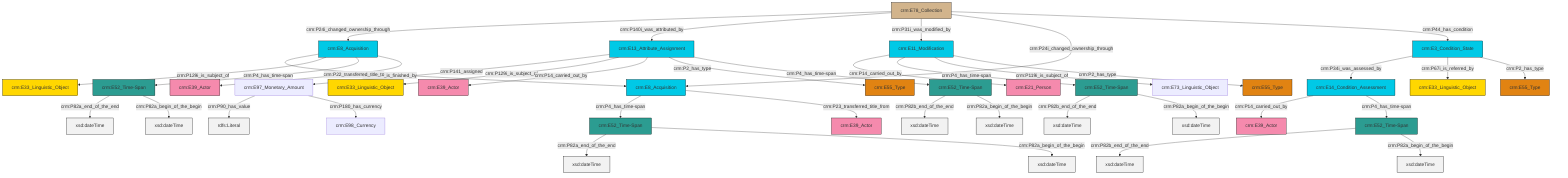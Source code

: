 graph TD
classDef Literal fill:#f2f2f2,stroke:#000000;
classDef CRM_Entity fill:#FFFFFF,stroke:#000000;
classDef Temporal_Entity fill:#00C9E6, stroke:#000000;
classDef Type fill:#E18312, stroke:#000000;
classDef Time-Span fill:#2C9C91, stroke:#000000;
classDef Appellation fill:#FFEB7F, stroke:#000000;
classDef Place fill:#008836, stroke:#000000;
classDef Persistent_Item fill:#B266B2, stroke:#000000;
classDef Conceptual_Object fill:#FFD700, stroke:#000000;
classDef Physical_Thing fill:#D2B48C, stroke:#000000;
classDef Actor fill:#f58aad, stroke:#000000;
classDef PC_Classes fill:#4ce600, stroke:#000000;
classDef Multi fill:#cccccc,stroke:#000000;

6["crm:E52_Time-Span"]:::Time-Span -->|crm:P82b_end_of_the_end| 7[xsd:dateTime]:::Literal
2["crm:E13_Attribute_Assignment"]:::Temporal_Entity -->|crm:P141_assigned| 8["crm:E97_Monetary_Amount"]:::Default
11["crm:E52_Time-Span"]:::Time-Span -->|crm:P82b_end_of_the_end| 12[xsd:dateTime]:::Literal
2["crm:E13_Attribute_Assignment"]:::Temporal_Entity -->|crm:P129i_is_subject_of| 13["crm:E33_Linguistic_Object"]:::Conceptual_Object
14["crm:E52_Time-Span"]:::Time-Span -->|crm:P82a_end_of_the_end| 15[xsd:dateTime]:::Literal
8["crm:E97_Monetary_Amount"]:::Default -->|crm:P90_has_value| 16[rdfs:Literal]:::Literal
18["crm:E11_Modification"]:::Temporal_Entity -->|crm:P14_carried_out_by| 19["crm:E21_Person"]:::Actor
0["crm:E14_Condition_Assessment"]:::Temporal_Entity -->|crm:P14_carried_out_by| 27["crm:E39_Actor"]:::Actor
31["crm:E8_Acquisition"]:::Temporal_Entity -->|crm:P115i_is_finished_by| 28["crm:E8_Acquisition"]:::Temporal_Entity
8["crm:E97_Monetary_Amount"]:::Default -->|crm:P180_has_currency| 4["crm:E98_Currency"]:::Default
34["crm:E3_Condition_State"]:::Temporal_Entity -->|crm:P34i_was_assessed_by| 0["crm:E14_Condition_Assessment"]:::Temporal_Entity
18["crm:E11_Modification"]:::Temporal_Entity -->|crm:P4_has_time-span| 6["crm:E52_Time-Span"]:::Time-Span
35["crm:E52_Time-Span"]:::Time-Span -->|crm:P82b_end_of_the_end| 36[xsd:dateTime]:::Literal
2["crm:E13_Attribute_Assignment"]:::Temporal_Entity -->|crm:P14_carried_out_by| 24["crm:E39_Actor"]:::Actor
18["crm:E11_Modification"]:::Temporal_Entity -->|crm:P119i_is_subject_of| 32["crm:E73_Linguistic_Object"]:::Default
34["crm:E3_Condition_State"]:::Temporal_Entity -->|crm:P67i_is_referred_by| 22["crm:E33_Linguistic_Object"]:::Conceptual_Object
18["crm:E11_Modification"]:::Temporal_Entity -->|crm:P2_has_type| 37["crm:E55_Type"]:::Type
31["crm:E8_Acquisition"]:::Temporal_Entity -->|crm:P129i_is_subject_of| 39["crm:E33_Linguistic_Object"]:::Conceptual_Object
0["crm:E14_Condition_Assessment"]:::Temporal_Entity -->|crm:P4_has_time-span| 11["crm:E52_Time-Span"]:::Time-Span
9["crm:E52_Time-Span"]:::Time-Span -->|crm:P82a_end_of_the_end| 40[xsd:dateTime]:::Literal
31["crm:E8_Acquisition"]:::Temporal_Entity -->|crm:P4_has_time-span| 14["crm:E52_Time-Span"]:::Time-Span
31["crm:E8_Acquisition"]:::Temporal_Entity -->|crm:P22_transferred_title_to| 45["crm:E39_Actor"]:::Actor
11["crm:E52_Time-Span"]:::Time-Span -->|crm:P82a_begin_of_the_begin| 47[xsd:dateTime]:::Literal
28["crm:E8_Acquisition"]:::Temporal_Entity -->|crm:P4_has_time-span| 9["crm:E52_Time-Span"]:::Time-Span
2["crm:E13_Attribute_Assignment"]:::Temporal_Entity -->|crm:P2_has_type| 43["crm:E55_Type"]:::Type
48["crm:E78_Collection"]:::Physical_Thing -->|crm:P24i_changed_ownership_through| 31["crm:E8_Acquisition"]:::Temporal_Entity
48["crm:E78_Collection"]:::Physical_Thing -->|crm:P140i_was_attributed_by| 2["crm:E13_Attribute_Assignment"]:::Temporal_Entity
6["crm:E52_Time-Span"]:::Time-Span -->|crm:P82a_begin_of_the_begin| 50[xsd:dateTime]:::Literal
28["crm:E8_Acquisition"]:::Temporal_Entity -->|crm:P23_transferred_title_from| 20["crm:E39_Actor"]:::Actor
48["crm:E78_Collection"]:::Physical_Thing -->|crm:P31i_was_modified_by| 18["crm:E11_Modification"]:::Temporal_Entity
2["crm:E13_Attribute_Assignment"]:::Temporal_Entity -->|crm:P4_has_time-span| 35["crm:E52_Time-Span"]:::Time-Span
48["crm:E78_Collection"]:::Physical_Thing -->|crm:P24i_changed_ownership_through| 28["crm:E8_Acquisition"]:::Temporal_Entity
35["crm:E52_Time-Span"]:::Time-Span -->|crm:P82a_begin_of_the_begin| 55[xsd:dateTime]:::Literal
14["crm:E52_Time-Span"]:::Time-Span -->|crm:P82a_begin_of_the_begin| 58[xsd:dateTime]:::Literal
9["crm:E52_Time-Span"]:::Time-Span -->|crm:P82a_begin_of_the_begin| 59[xsd:dateTime]:::Literal
48["crm:E78_Collection"]:::Physical_Thing -->|crm:P44_has_condition| 34["crm:E3_Condition_State"]:::Temporal_Entity
34["crm:E3_Condition_State"]:::Temporal_Entity -->|crm:P2_has_type| 41["crm:E55_Type"]:::Type
